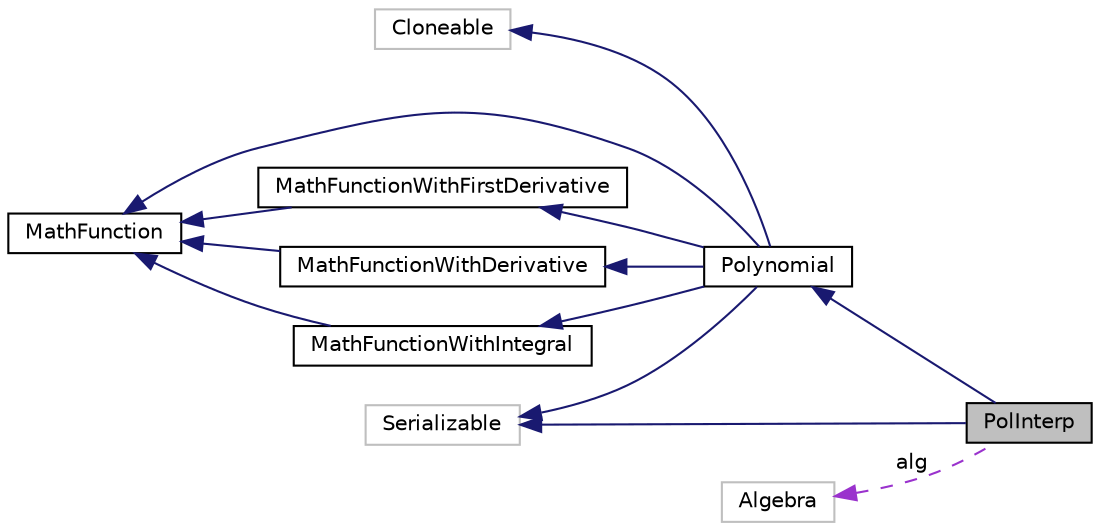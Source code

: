 digraph "PolInterp"
{
 // INTERACTIVE_SVG=YES
  bgcolor="transparent";
  edge [fontname="Helvetica",fontsize="10",labelfontname="Helvetica",labelfontsize="10"];
  node [fontname="Helvetica",fontsize="10",shape=record];
  rankdir="LR";
  Node8 [label="PolInterp",height=0.2,width=0.4,color="black", fillcolor="grey75", style="filled", fontcolor="black"];
  Node9 -> Node8 [dir="back",color="midnightblue",fontsize="10",style="solid",fontname="Helvetica"];
  Node9 [label="Polynomial",height=0.2,width=0.4,color="black",URL="$df/de7/classumontreal_1_1ssj_1_1functions_1_1Polynomial.html",tooltip="Represents a polynomial of degree  in power form. "];
  Node10 -> Node9 [dir="back",color="midnightblue",fontsize="10",style="solid",fontname="Helvetica"];
  Node10 [label="MathFunction",height=0.2,width=0.4,color="black",URL="$d4/daa/interfaceumontreal_1_1ssj_1_1functions_1_1MathFunction.html",tooltip="This interface should be implemented by classes which represent univariate mathematical functions..."];
  Node11 -> Node9 [dir="back",color="midnightblue",fontsize="10",style="solid",fontname="Helvetica"];
  Node11 [label="MathFunctionWithFirstDerivative",height=0.2,width=0.4,color="black",URL="$db/d0d/interfaceumontreal_1_1ssj_1_1functions_1_1MathFunctionWithFirstDerivative.html",tooltip="Represents a mathematical function whose derivative can be computed using derivative(double). "];
  Node10 -> Node11 [dir="back",color="midnightblue",fontsize="10",style="solid",fontname="Helvetica"];
  Node12 -> Node9 [dir="back",color="midnightblue",fontsize="10",style="solid",fontname="Helvetica"];
  Node12 [label="MathFunctionWithDerivative",height=0.2,width=0.4,color="black",URL="$df/d09/interfaceumontreal_1_1ssj_1_1functions_1_1MathFunctionWithDerivative.html",tooltip="Represents a mathematical function whose th derivative can be computed using derivative(double,int). "];
  Node10 -> Node12 [dir="back",color="midnightblue",fontsize="10",style="solid",fontname="Helvetica"];
  Node13 -> Node9 [dir="back",color="midnightblue",fontsize="10",style="solid",fontname="Helvetica"];
  Node13 [label="MathFunctionWithIntegral",height=0.2,width=0.4,color="black",URL="$d1/d52/interfaceumontreal_1_1ssj_1_1functions_1_1MathFunctionWithIntegral.html",tooltip="Represents a mathematical function whose integral can be computed by the integral(double,double) method. "];
  Node10 -> Node13 [dir="back",color="midnightblue",fontsize="10",style="solid",fontname="Helvetica"];
  Node14 -> Node9 [dir="back",color="midnightblue",fontsize="10",style="solid",fontname="Helvetica"];
  Node14 [label="Serializable",height=0.2,width=0.4,color="grey75"];
  Node15 -> Node9 [dir="back",color="midnightblue",fontsize="10",style="solid",fontname="Helvetica"];
  Node15 [label="Cloneable",height=0.2,width=0.4,color="grey75"];
  Node14 -> Node8 [dir="back",color="midnightblue",fontsize="10",style="solid",fontname="Helvetica"];
  Node16 -> Node8 [dir="back",color="darkorchid3",fontsize="10",style="dashed",label=" alg" ,fontname="Helvetica"];
  Node16 [label="Algebra",height=0.2,width=0.4,color="grey75"];
}

